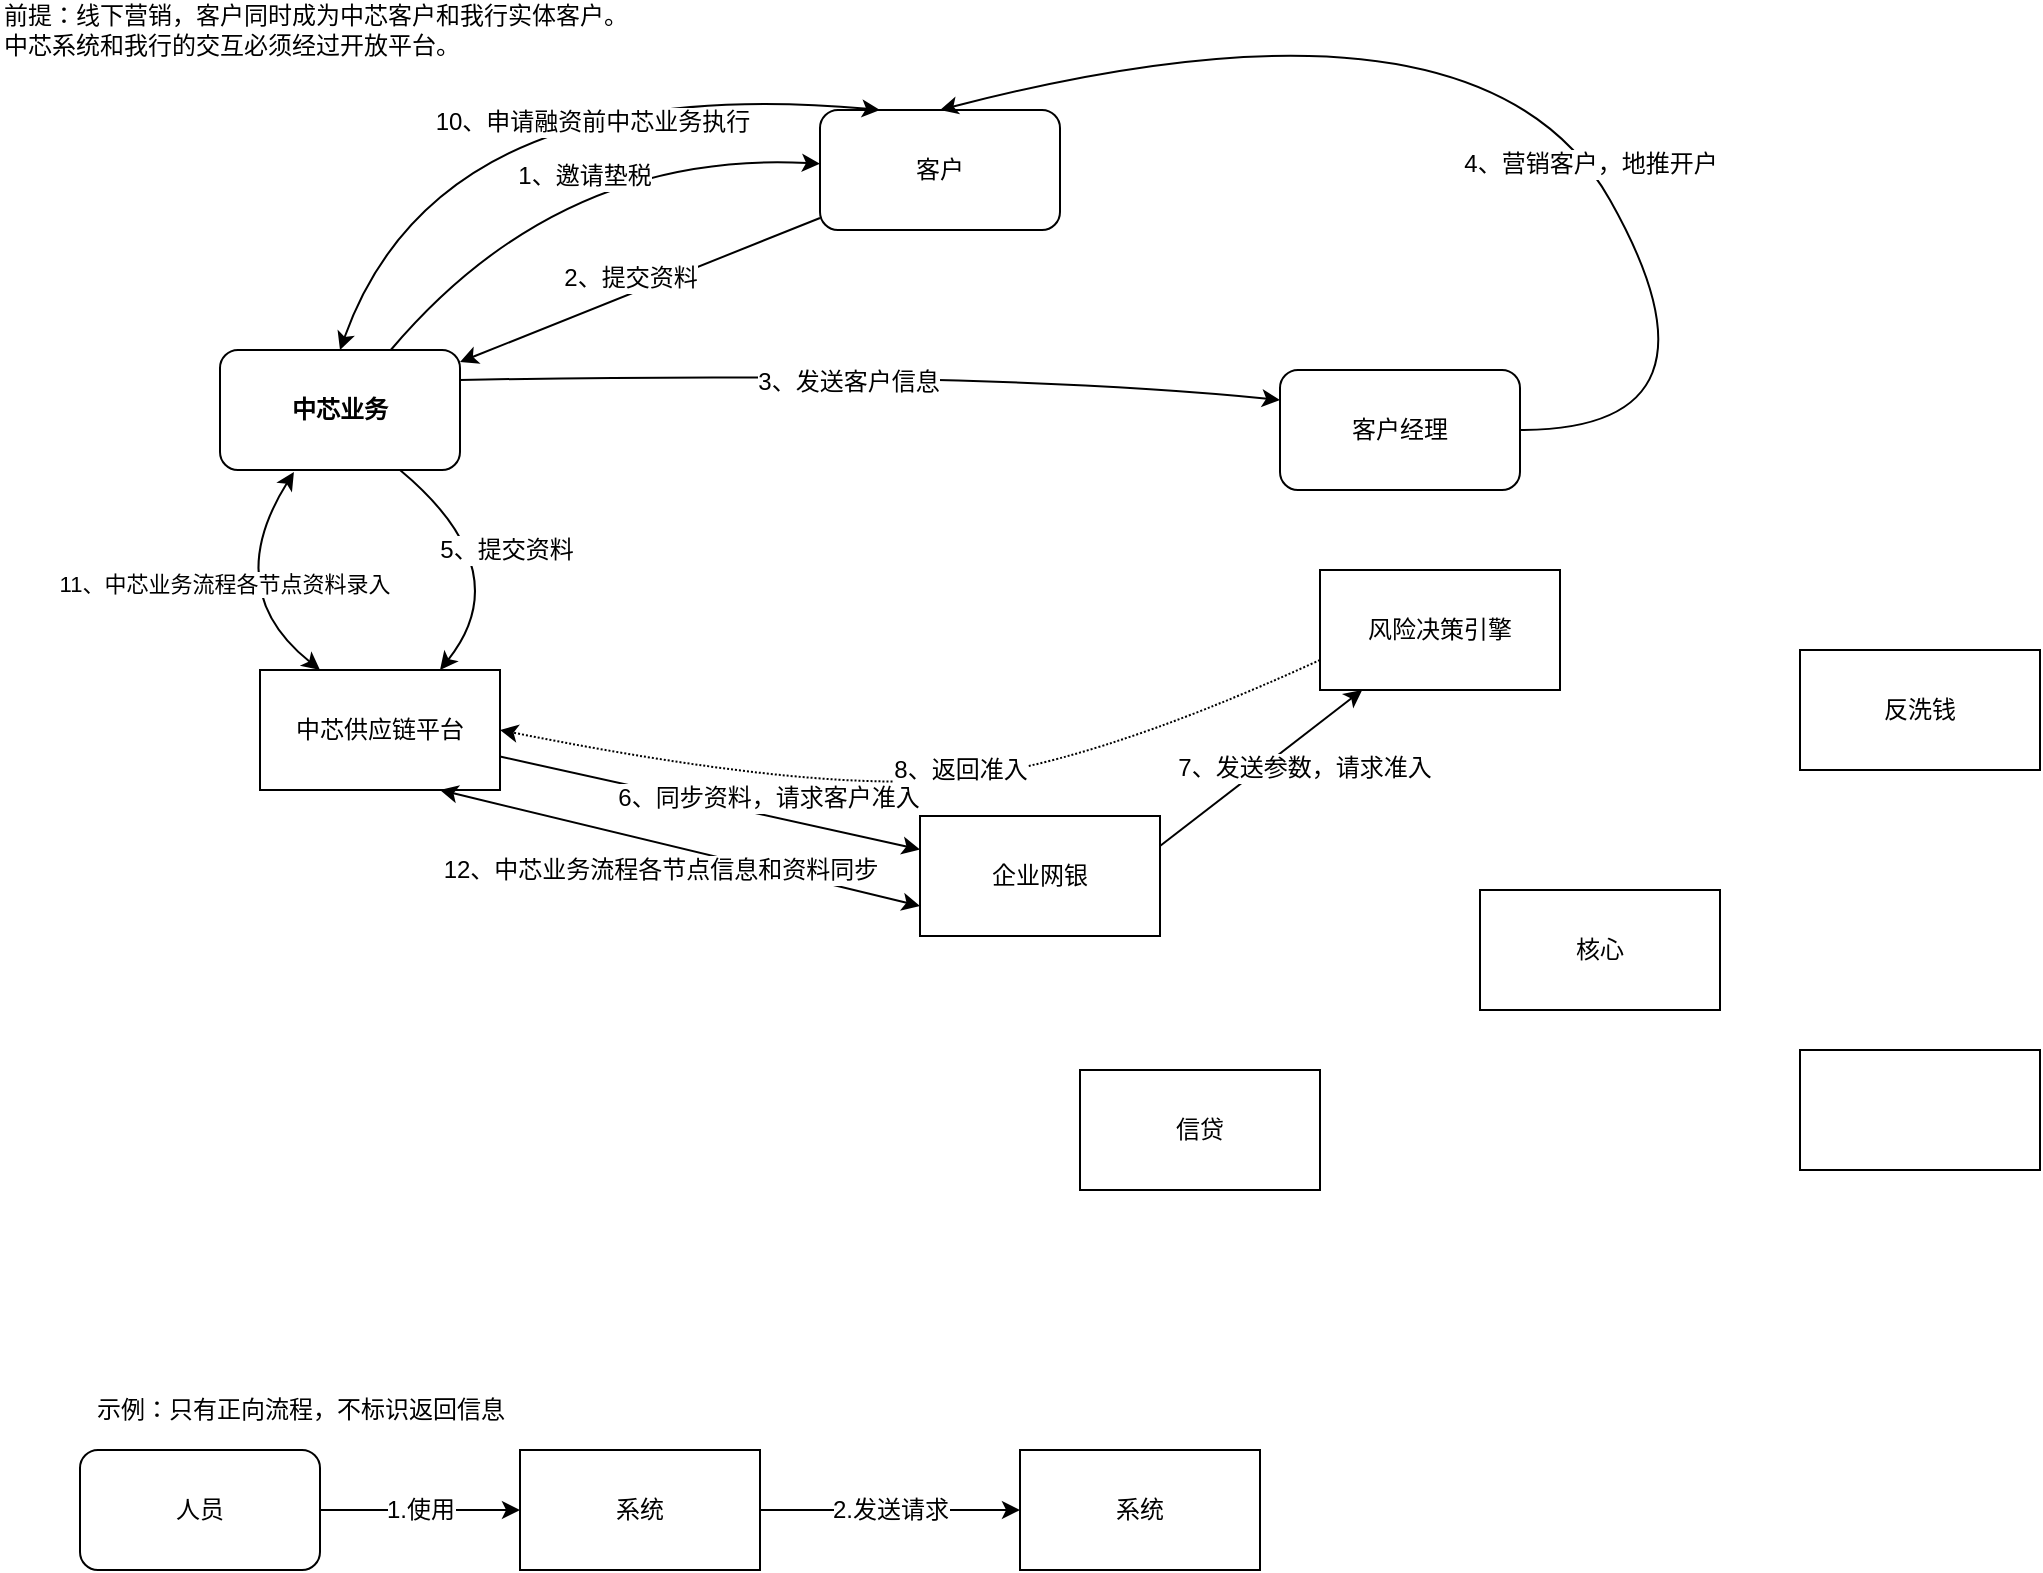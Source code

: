 <mxfile version="10.4.9" type="github"><diagram id="aRjuuvsSoChFvnb6_BR_" name="总体流程"><mxGraphModel dx="918" dy="664" grid="1" gridSize="10" guides="1" tooltips="1" connect="1" arrows="1" fold="1" page="1" pageScale="1" pageWidth="1169" pageHeight="827" math="0" shadow="0"><root><mxCell id="NMlYcJ3J9GoOxHMXc6hC-0"/><mxCell id="NMlYcJ3J9GoOxHMXc6hC-1" parent="NMlYcJ3J9GoOxHMXc6hC-0"/><mxCell id="avCGEmJyMW2alNWUHUKq-0" value="&lt;b&gt;中芯业务&lt;/b&gt;" style="rounded=1;whiteSpace=wrap;html=1;" parent="NMlYcJ3J9GoOxHMXc6hC-1" vertex="1"><mxGeometry x="130" y="180" width="120" height="60" as="geometry"/></mxCell><mxCell id="avCGEmJyMW2alNWUHUKq-1" value="客户" style="rounded=1;whiteSpace=wrap;html=1;" parent="NMlYcJ3J9GoOxHMXc6hC-1" vertex="1"><mxGeometry x="430" y="60" width="120" height="60" as="geometry"/></mxCell><mxCell id="avCGEmJyMW2alNWUHUKq-3" value="人员" style="rounded=1;whiteSpace=wrap;html=1;" parent="NMlYcJ3J9GoOxHMXc6hC-1" vertex="1"><mxGeometry x="60" y="730" width="120" height="60" as="geometry"/></mxCell><mxCell id="avCGEmJyMW2alNWUHUKq-9" value="" style="edgeStyle=orthogonalEdgeStyle;rounded=0;orthogonalLoop=1;jettySize=auto;html=1;" parent="NMlYcJ3J9GoOxHMXc6hC-1" source="avCGEmJyMW2alNWUHUKq-4" target="avCGEmJyMW2alNWUHUKq-8" edge="1"><mxGeometry relative="1" as="geometry"/></mxCell><mxCell id="avCGEmJyMW2alNWUHUKq-10" value="2.发送请求&lt;br&gt;" style="text;html=1;resizable=0;points=[];align=center;verticalAlign=middle;labelBackgroundColor=#ffffff;" parent="avCGEmJyMW2alNWUHUKq-9" vertex="1" connectable="0"><mxGeometry x="-0.25" y="1" relative="1" as="geometry"><mxPoint x="16" y="1" as="offset"/></mxGeometry></mxCell><mxCell id="avCGEmJyMW2alNWUHUKq-4" value="系统" style="rounded=0;whiteSpace=wrap;html=1;" parent="NMlYcJ3J9GoOxHMXc6hC-1" vertex="1"><mxGeometry x="280" y="730" width="120" height="60" as="geometry"/></mxCell><mxCell id="avCGEmJyMW2alNWUHUKq-8" value="系统" style="rounded=0;whiteSpace=wrap;html=1;" parent="NMlYcJ3J9GoOxHMXc6hC-1" vertex="1"><mxGeometry x="530" y="730" width="120" height="60" as="geometry"/></mxCell><mxCell id="avCGEmJyMW2alNWUHUKq-5" value="" style="endArrow=classic;html=1;" parent="NMlYcJ3J9GoOxHMXc6hC-1" source="avCGEmJyMW2alNWUHUKq-3" target="avCGEmJyMW2alNWUHUKq-4" edge="1"><mxGeometry width="50" height="50" relative="1" as="geometry"><mxPoint x="120" y="760" as="sourcePoint"/><mxPoint x="170" y="710" as="targetPoint"/></mxGeometry></mxCell><mxCell id="avCGEmJyMW2alNWUHUKq-6" value="1.使用&lt;br&gt;" style="text;html=1;resizable=0;points=[];align=center;verticalAlign=middle;labelBackgroundColor=#ffffff;" parent="avCGEmJyMW2alNWUHUKq-5" vertex="1" connectable="0"><mxGeometry x="0.28" y="1" relative="1" as="geometry"><mxPoint x="-14" y="1" as="offset"/></mxGeometry></mxCell><mxCell id="avCGEmJyMW2alNWUHUKq-11" value="示例：只有正向流程，不标识返回信息&lt;br&gt;" style="text;html=1;resizable=0;autosize=1;align=center;verticalAlign=middle;points=[];fillColor=none;strokeColor=none;rounded=0;" parent="NMlYcJ3J9GoOxHMXc6hC-1" vertex="1"><mxGeometry x="60" y="700" width="220" height="20" as="geometry"/></mxCell><mxCell id="avCGEmJyMW2alNWUHUKq-12" value="风险决策引擎" style="rounded=0;whiteSpace=wrap;html=1;" parent="NMlYcJ3J9GoOxHMXc6hC-1" vertex="1"><mxGeometry x="680" y="290" width="120" height="60" as="geometry"/></mxCell><mxCell id="0UZX7JJYxpJR1st8gM5f-0" value="信贷" style="rounded=0;whiteSpace=wrap;html=1;" parent="NMlYcJ3J9GoOxHMXc6hC-1" vertex="1"><mxGeometry x="560" y="540" width="120" height="60" as="geometry"/></mxCell><mxCell id="0UZX7JJYxpJR1st8gM5f-3" value="中芯供应链平台" style="rounded=0;whiteSpace=wrap;html=1;" parent="NMlYcJ3J9GoOxHMXc6hC-1" vertex="1"><mxGeometry x="150" y="340" width="120" height="60" as="geometry"/></mxCell><mxCell id="0UZX7JJYxpJR1st8gM5f-4" value="客户经理" style="rounded=1;whiteSpace=wrap;html=1;" parent="NMlYcJ3J9GoOxHMXc6hC-1" vertex="1"><mxGeometry x="660" y="190" width="120" height="60" as="geometry"/></mxCell><mxCell id="0UZX7JJYxpJR1st8gM5f-6" value="&lt;div style=&quot;text-align: left&quot;&gt;前提：线下营销，客户同时成为中芯客户和我行实体客户。&lt;/div&gt;&lt;div style=&quot;text-align: left&quot;&gt;中芯系统和我行的交互必须经过开放平台。&lt;/div&gt;" style="text;html=1;strokeColor=none;fillColor=none;align=left;verticalAlign=middle;whiteSpace=wrap;rounded=0;" parent="NMlYcJ3J9GoOxHMXc6hC-1" vertex="1"><mxGeometry x="20" y="10" width="410" height="20" as="geometry"/></mxCell><mxCell id="0UZX7JJYxpJR1st8gM5f-7" value="" style="curved=1;endArrow=classic;html=1;" parent="NMlYcJ3J9GoOxHMXc6hC-1" source="avCGEmJyMW2alNWUHUKq-0" target="avCGEmJyMW2alNWUHUKq-1" edge="1"><mxGeometry width="50" height="50" relative="1" as="geometry"><mxPoint x="300" y="130" as="sourcePoint"/><mxPoint x="350" y="80" as="targetPoint"/><Array as="points"><mxPoint x="300" y="80"/></Array></mxGeometry></mxCell><mxCell id="0UZX7JJYxpJR1st8gM5f-8" value="1、邀请垫税" style="text;html=1;resizable=0;points=[];align=center;verticalAlign=middle;labelBackgroundColor=#ffffff;" parent="0UZX7JJYxpJR1st8gM5f-7" vertex="1" connectable="0"><mxGeometry x="0.095" y="-12" relative="1" as="geometry"><mxPoint as="offset"/></mxGeometry></mxCell><mxCell id="0UZX7JJYxpJR1st8gM5f-9" value="" style="curved=1;endArrow=classic;html=1;" parent="NMlYcJ3J9GoOxHMXc6hC-1" source="avCGEmJyMW2alNWUHUKq-1" target="avCGEmJyMW2alNWUHUKq-0" edge="1"><mxGeometry width="50" height="50" relative="1" as="geometry"><mxPoint x="620" y="160" as="sourcePoint"/><mxPoint x="670" y="110" as="targetPoint"/><Array as="points"/></mxGeometry></mxCell><mxCell id="0UZX7JJYxpJR1st8gM5f-10" value="2、提交资料" style="text;html=1;resizable=0;points=[];align=center;verticalAlign=middle;labelBackgroundColor=#ffffff;" parent="0UZX7JJYxpJR1st8gM5f-9" vertex="1" connectable="0"><mxGeometry x="-0.213" y="-2" relative="1" as="geometry"><mxPoint x="-23" y="3" as="offset"/></mxGeometry></mxCell><mxCell id="KYM41-Yu8vmrKbiVa7fI-0" value="" style="curved=1;endArrow=classic;html=1;entryX=0;entryY=0.25;entryDx=0;entryDy=0;exitX=1;exitY=0.25;exitDx=0;exitDy=0;" edge="1" parent="NMlYcJ3J9GoOxHMXc6hC-1" source="avCGEmJyMW2alNWUHUKq-0" target="0UZX7JJYxpJR1st8gM5f-4"><mxGeometry width="50" height="50" relative="1" as="geometry"><mxPoint x="260" y="205" as="sourcePoint"/><mxPoint x="360" y="220" as="targetPoint"/><Array as="points"><mxPoint x="510" y="190"/></Array></mxGeometry></mxCell><mxCell id="KYM41-Yu8vmrKbiVa7fI-1" value="3、发送客户信息" style="text;html=1;resizable=0;points=[];align=center;verticalAlign=middle;labelBackgroundColor=#ffffff;" vertex="1" connectable="0" parent="KYM41-Yu8vmrKbiVa7fI-0"><mxGeometry x="-0.056" y="-4" relative="1" as="geometry"><mxPoint as="offset"/></mxGeometry></mxCell><mxCell id="KYM41-Yu8vmrKbiVa7fI-2" value="" style="curved=1;endArrow=classic;html=1;entryX=0.5;entryY=0;entryDx=0;entryDy=0;" edge="1" parent="NMlYcJ3J9GoOxHMXc6hC-1" source="0UZX7JJYxpJR1st8gM5f-4" target="avCGEmJyMW2alNWUHUKq-1"><mxGeometry width="50" height="50" relative="1" as="geometry"><mxPoint x="780" y="220" as="sourcePoint"/><mxPoint x="830" y="170" as="targetPoint"/><Array as="points"><mxPoint x="890" y="220"/><mxPoint x="760" y="-10"/></Array></mxGeometry></mxCell><mxCell id="KYM41-Yu8vmrKbiVa7fI-3" value="4、营销客户，地推开户" style="text;html=1;resizable=0;points=[];align=center;verticalAlign=middle;labelBackgroundColor=#ffffff;" vertex="1" connectable="0" parent="KYM41-Yu8vmrKbiVa7fI-2"><mxGeometry x="-0.196" relative="1" as="geometry"><mxPoint as="offset"/></mxGeometry></mxCell><mxCell id="KYM41-Yu8vmrKbiVa7fI-6" value="核心" style="rounded=0;whiteSpace=wrap;html=1;align=center;" vertex="1" parent="NMlYcJ3J9GoOxHMXc6hC-1"><mxGeometry x="760" y="450" width="120" height="60" as="geometry"/></mxCell><mxCell id="KYM41-Yu8vmrKbiVa7fI-7" value="" style="endArrow=classic;html=1;exitX=0.75;exitY=1;exitDx=0;exitDy=0;entryX=0.75;entryY=0;entryDx=0;entryDy=0;curved=1;" edge="1" parent="NMlYcJ3J9GoOxHMXc6hC-1" source="avCGEmJyMW2alNWUHUKq-0" target="0UZX7JJYxpJR1st8gM5f-3"><mxGeometry width="50" height="50" relative="1" as="geometry"><mxPoint x="310" y="340" as="sourcePoint"/><mxPoint x="360" y="290" as="targetPoint"/><Array as="points"><mxPoint x="280" y="290"/></Array></mxGeometry></mxCell><mxCell id="KYM41-Yu8vmrKbiVa7fI-8" value="5、提交资料" style="text;html=1;resizable=0;points=[];align=center;verticalAlign=middle;labelBackgroundColor=#ffffff;" vertex="1" connectable="0" parent="KYM41-Yu8vmrKbiVa7fI-7"><mxGeometry x="-0.071" y="3" relative="1" as="geometry"><mxPoint as="offset"/></mxGeometry></mxCell><mxCell id="KYM41-Yu8vmrKbiVa7fI-9" value="企业网银" style="rounded=0;whiteSpace=wrap;html=1;align=center;" vertex="1" parent="NMlYcJ3J9GoOxHMXc6hC-1"><mxGeometry x="480" y="413" width="120" height="60" as="geometry"/></mxCell><mxCell id="KYM41-Yu8vmrKbiVa7fI-10" value="反洗钱" style="rounded=0;whiteSpace=wrap;html=1;align=center;" vertex="1" parent="NMlYcJ3J9GoOxHMXc6hC-1"><mxGeometry x="920" y="330" width="120" height="60" as="geometry"/></mxCell><mxCell id="KYM41-Yu8vmrKbiVa7fI-11" value="" style="rounded=0;whiteSpace=wrap;html=1;align=center;" vertex="1" parent="NMlYcJ3J9GoOxHMXc6hC-1"><mxGeometry x="920" y="530" width="120" height="60" as="geometry"/></mxCell><mxCell id="KYM41-Yu8vmrKbiVa7fI-12" value="" style="endArrow=classic;html=1;" edge="1" parent="NMlYcJ3J9GoOxHMXc6hC-1" source="0UZX7JJYxpJR1st8gM5f-3" target="KYM41-Yu8vmrKbiVa7fI-9"><mxGeometry width="50" height="50" relative="1" as="geometry"><mxPoint x="190" y="550" as="sourcePoint"/><mxPoint x="240" y="500" as="targetPoint"/></mxGeometry></mxCell><mxCell id="KYM41-Yu8vmrKbiVa7fI-13" value="6、同步资料，请求客户准入" style="text;html=1;resizable=0;points=[];align=center;verticalAlign=middle;labelBackgroundColor=#ffffff;" vertex="1" connectable="0" parent="KYM41-Yu8vmrKbiVa7fI-12"><mxGeometry x="0.389" y="1" relative="1" as="geometry"><mxPoint x="-12" y="-10.5" as="offset"/></mxGeometry></mxCell><mxCell id="KYM41-Yu8vmrKbiVa7fI-14" value="" style="endArrow=classic;html=1;exitX=1;exitY=0.25;exitDx=0;exitDy=0;" edge="1" parent="NMlYcJ3J9GoOxHMXc6hC-1" source="KYM41-Yu8vmrKbiVa7fI-9" target="avCGEmJyMW2alNWUHUKq-12"><mxGeometry width="50" height="50" relative="1" as="geometry"><mxPoint x="510" y="510" as="sourcePoint"/><mxPoint x="560" y="460" as="targetPoint"/></mxGeometry></mxCell><mxCell id="KYM41-Yu8vmrKbiVa7fI-15" value="7、发送参数，请求准入&lt;br&gt;" style="text;html=1;resizable=0;points=[];align=center;verticalAlign=middle;labelBackgroundColor=#ffffff;" vertex="1" connectable="0" parent="KYM41-Yu8vmrKbiVa7fI-14"><mxGeometry x="0.328" y="-4" relative="1" as="geometry"><mxPoint x="2" y="9.5" as="offset"/></mxGeometry></mxCell><mxCell id="KYM41-Yu8vmrKbiVa7fI-17" value="" style="curved=1;endArrow=classic;html=1;exitX=0;exitY=0.75;exitDx=0;exitDy=0;entryX=1;entryY=0.5;entryDx=0;entryDy=0;dashed=1;dashPattern=1 1;" edge="1" parent="NMlYcJ3J9GoOxHMXc6hC-1" source="avCGEmJyMW2alNWUHUKq-12" target="0UZX7JJYxpJR1st8gM5f-3"><mxGeometry width="50" height="50" relative="1" as="geometry"><mxPoint x="410" y="360" as="sourcePoint"/><mxPoint x="460" y="310" as="targetPoint"/><Array as="points"><mxPoint x="560" y="390"/><mxPoint x="420" y="400"/></Array></mxGeometry></mxCell><mxCell id="KYM41-Yu8vmrKbiVa7fI-18" value="8、返回准入" style="text;html=1;resizable=0;points=[];align=center;verticalAlign=middle;labelBackgroundColor=#ffffff;" vertex="1" connectable="0" parent="KYM41-Yu8vmrKbiVa7fI-17"><mxGeometry x="-0.365" y="-12" relative="1" as="geometry"><mxPoint x="-56" y="12" as="offset"/></mxGeometry></mxCell><mxCell id="KYM41-Yu8vmrKbiVa7fI-19" value="" style="endArrow=classic;startArrow=classic;html=1;curved=1;entryX=0.25;entryY=0;entryDx=0;entryDy=0;exitX=0.5;exitY=0;exitDx=0;exitDy=0;" edge="1" parent="NMlYcJ3J9GoOxHMXc6hC-1" source="avCGEmJyMW2alNWUHUKq-0" target="avCGEmJyMW2alNWUHUKq-1"><mxGeometry width="50" height="50" relative="1" as="geometry"><mxPoint x="190" y="120" as="sourcePoint"/><mxPoint x="240" y="70" as="targetPoint"/><Array as="points"><mxPoint x="240" y="40"/></Array></mxGeometry></mxCell><mxCell id="KYM41-Yu8vmrKbiVa7fI-20" value="10、申请融资前中芯业务执行" style="text;html=1;resizable=0;points=[];align=center;verticalAlign=middle;labelBackgroundColor=#ffffff;" vertex="1" connectable="0" parent="KYM41-Yu8vmrKbiVa7fI-19"><mxGeometry x="0.222" y="-19" relative="1" as="geometry"><mxPoint as="offset"/></mxGeometry></mxCell><mxCell id="KYM41-Yu8vmrKbiVa7fI-21" value="11、中芯业务流程各节点资料录入" style="endArrow=classic;startArrow=classic;html=1;entryX=0.308;entryY=1.017;entryDx=0;entryDy=0;exitX=0.25;exitY=0;exitDx=0;exitDy=0;entryPerimeter=0;curved=1;" edge="1" parent="NMlYcJ3J9GoOxHMXc6hC-1" source="0UZX7JJYxpJR1st8gM5f-3" target="avCGEmJyMW2alNWUHUKq-0"><mxGeometry width="50" height="50" relative="1" as="geometry"><mxPoint x="360" y="330" as="sourcePoint"/><mxPoint x="410" y="280" as="targetPoint"/><Array as="points"><mxPoint x="130" y="300"/></Array></mxGeometry></mxCell><mxCell id="KYM41-Yu8vmrKbiVa7fI-22" value="" style="endArrow=classic;startArrow=classic;html=1;entryX=0;entryY=0.75;entryDx=0;entryDy=0;exitX=0.75;exitY=1;exitDx=0;exitDy=0;" edge="1" parent="NMlYcJ3J9GoOxHMXc6hC-1" source="0UZX7JJYxpJR1st8gM5f-3" target="KYM41-Yu8vmrKbiVa7fI-9"><mxGeometry width="50" height="50" relative="1" as="geometry"><mxPoint x="340" y="540" as="sourcePoint"/><mxPoint x="390" y="490" as="targetPoint"/></mxGeometry></mxCell><mxCell id="KYM41-Yu8vmrKbiVa7fI-23" value="12、中芯业务流程各节点信息和资料同步" style="text;html=1;resizable=0;points=[];align=center;verticalAlign=middle;labelBackgroundColor=#ffffff;" vertex="1" connectable="0" parent="KYM41-Yu8vmrKbiVa7fI-22"><mxGeometry x="0.231" y="-1" relative="1" as="geometry"><mxPoint x="-37.5" y="3.5" as="offset"/></mxGeometry></mxCell></root></mxGraphModel></diagram></mxfile>